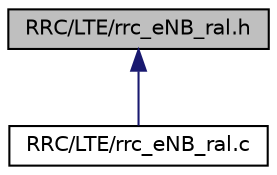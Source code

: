digraph "RRC/LTE/rrc_eNB_ral.h"
{
 // LATEX_PDF_SIZE
  edge [fontname="Helvetica",fontsize="10",labelfontname="Helvetica",labelfontsize="10"];
  node [fontname="Helvetica",fontsize="10",shape=record];
  Node1 [label="RRC/LTE/rrc_eNB_ral.h",height=0.2,width=0.4,color="black", fillcolor="grey75", style="filled", fontcolor="black",tooltip="rrc procedures for handling RAL messages"];
  Node1 -> Node2 [dir="back",color="midnightblue",fontsize="10",style="solid",fontname="Helvetica"];
  Node2 [label="RRC/LTE/rrc_eNB_ral.c",height=0.2,width=0.4,color="black", fillcolor="white", style="filled",URL="$rrc__eNB__ral_8c.html",tooltip="rrc procedures for handling RAL messages"];
}
